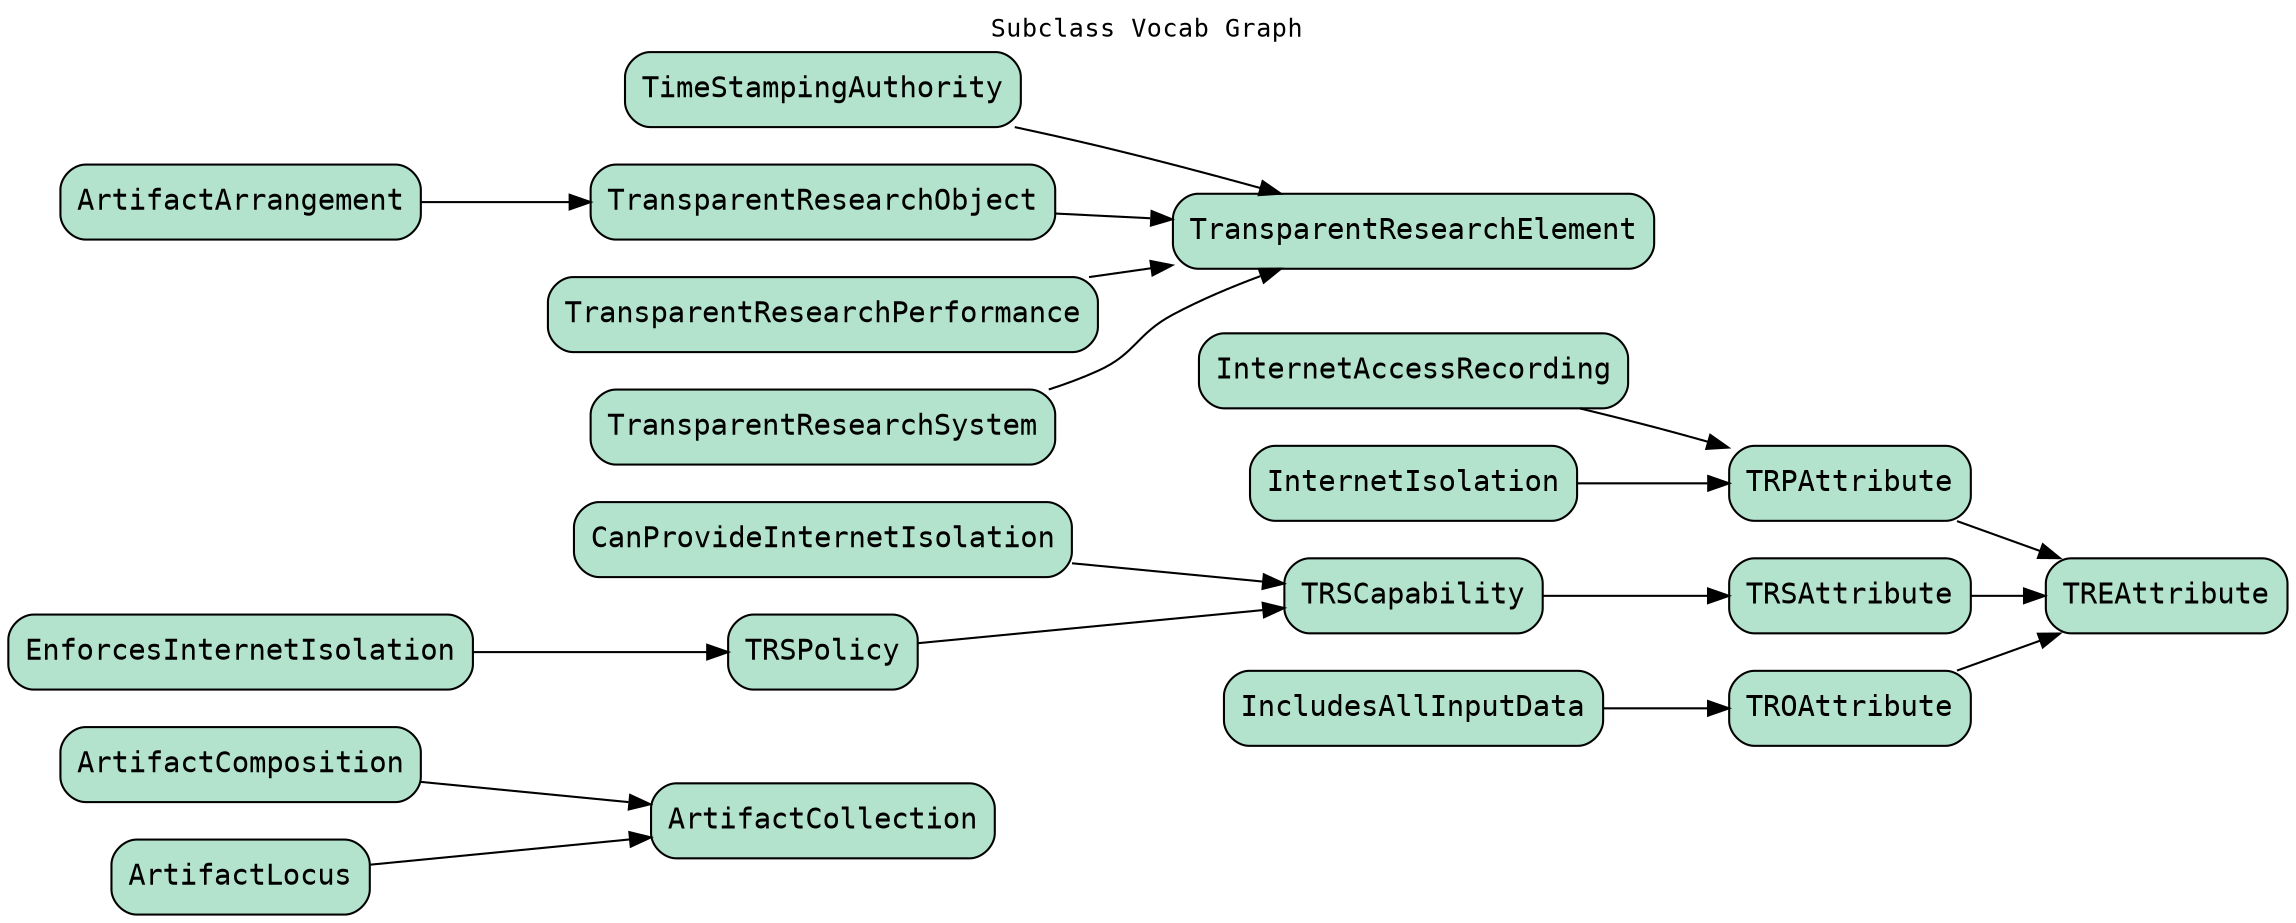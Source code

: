 
    digraph subclass_vocab_graph {
    rankdir=LR
    fontname=Courier; fontsize=12; labelloc=t
    label="Subclass Vocab Graph"
            node[shape=box style="filled, rounded" fillcolor="#b3e2cd" peripheries=1 fontname=Courier]
                            
    ArtifactComposition -> ArtifactCollection                            
    ArtifactLocus -> ArtifactCollection                            
    TROAttribute -> TREAttribute                            
    TRPAttribute -> TREAttribute                            
    TRSAttribute -> TREAttribute                            
    IncludesAllInputData -> TROAttribute                            
    InternetAccessRecording -> TRPAttribute                            
    InternetIsolation -> TRPAttribute                            
    TRSCapability -> TRSAttribute                            
    CanProvideInternetIsolation -> TRSCapability                            
    TRSPolicy -> TRSCapability                            
    EnforcesInternetIsolation -> TRSPolicy                            
    TimeStampingAuthority -> TransparentResearchElement                            
    TransparentResearchObject -> TransparentResearchElement                            
    TransparentResearchPerformance -> TransparentResearchElement                            
    TransparentResearchSystem -> TransparentResearchElement                            
    ArtifactArrangement -> TransparentResearchObject            
            
    }        